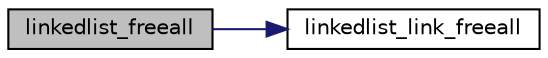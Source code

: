 digraph "linkedlist_freeall"
{
 // INTERACTIVE_SVG=YES
  edge [fontname="Helvetica",fontsize="10",labelfontname="Helvetica",labelfontsize="10"];
  node [fontname="Helvetica",fontsize="10",shape=record];
  rankdir="LR";
  Node1 [label="linkedlist_freeall",height=0.2,width=0.4,color="black", fillcolor="grey75", style="filled", fontcolor="black"];
  Node1 -> Node2 [color="midnightblue",fontsize="10",style="solid",fontname="Helvetica"];
  Node2 [label="linkedlist_link_freeall",height=0.2,width=0.4,color="black", fillcolor="white", style="filled",URL="$linkedlist_8h.html#afda33e884f54e4bb38cfee05f4deac22"];
}
